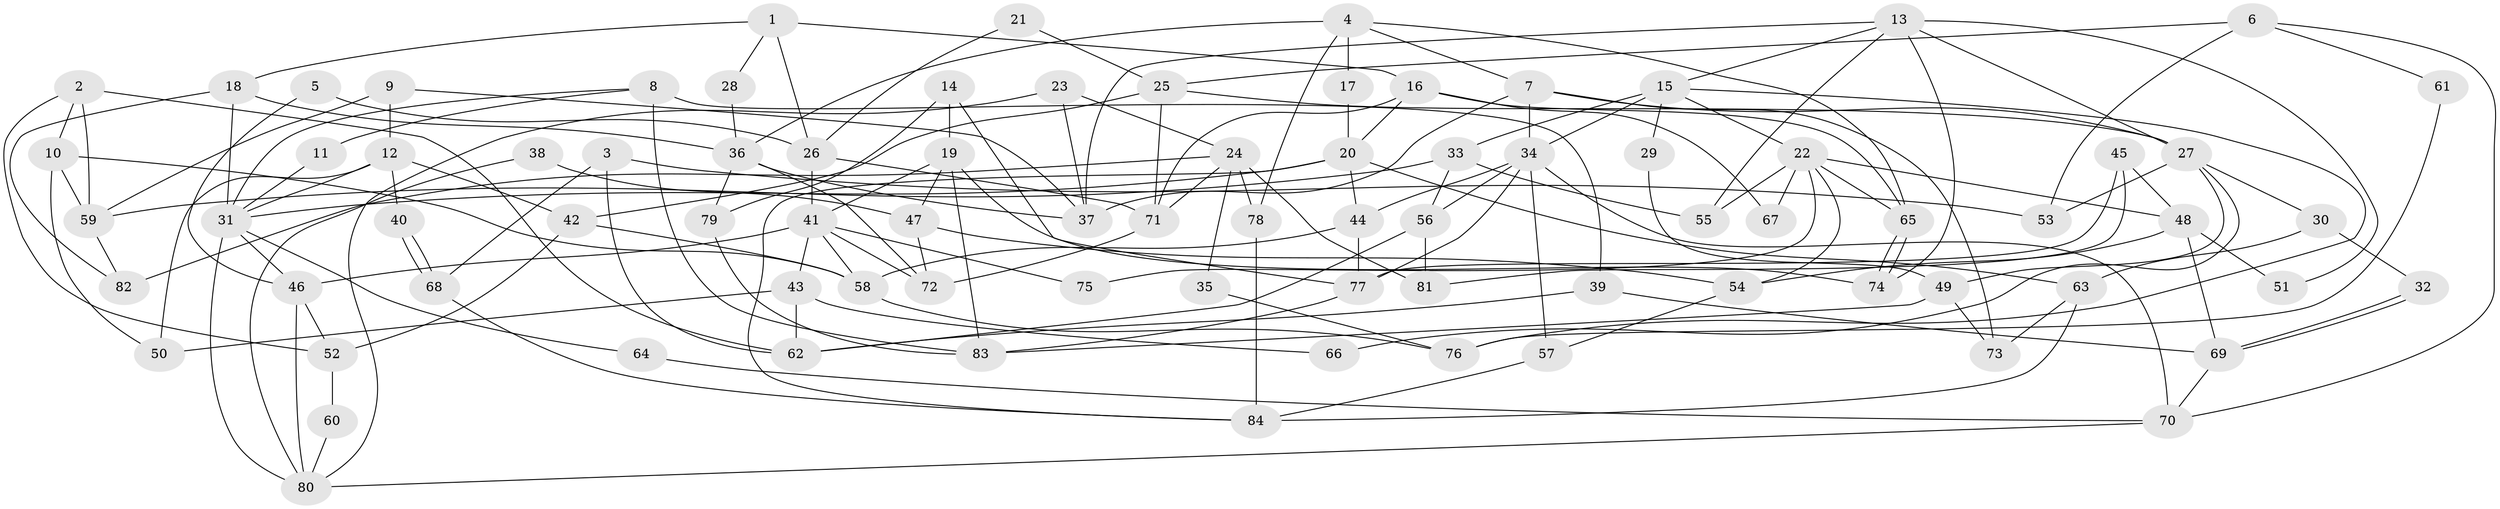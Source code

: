 // Generated by graph-tools (version 1.1) at 2025/02/03/09/25 03:02:10]
// undirected, 84 vertices, 168 edges
graph export_dot {
graph [start="1"]
  node [color=gray90,style=filled];
  1;
  2;
  3;
  4;
  5;
  6;
  7;
  8;
  9;
  10;
  11;
  12;
  13;
  14;
  15;
  16;
  17;
  18;
  19;
  20;
  21;
  22;
  23;
  24;
  25;
  26;
  27;
  28;
  29;
  30;
  31;
  32;
  33;
  34;
  35;
  36;
  37;
  38;
  39;
  40;
  41;
  42;
  43;
  44;
  45;
  46;
  47;
  48;
  49;
  50;
  51;
  52;
  53;
  54;
  55;
  56;
  57;
  58;
  59;
  60;
  61;
  62;
  63;
  64;
  65;
  66;
  67;
  68;
  69;
  70;
  71;
  72;
  73;
  74;
  75;
  76;
  77;
  78;
  79;
  80;
  81;
  82;
  83;
  84;
  1 -- 18;
  1 -- 26;
  1 -- 16;
  1 -- 28;
  2 -- 52;
  2 -- 59;
  2 -- 10;
  2 -- 62;
  3 -- 53;
  3 -- 68;
  3 -- 62;
  4 -- 78;
  4 -- 36;
  4 -- 7;
  4 -- 17;
  4 -- 65;
  5 -- 46;
  5 -- 26;
  6 -- 70;
  6 -- 25;
  6 -- 53;
  6 -- 61;
  7 -- 37;
  7 -- 27;
  7 -- 34;
  7 -- 73;
  8 -- 31;
  8 -- 83;
  8 -- 11;
  8 -- 39;
  9 -- 37;
  9 -- 12;
  9 -- 59;
  10 -- 58;
  10 -- 50;
  10 -- 59;
  11 -- 31;
  12 -- 50;
  12 -- 42;
  12 -- 31;
  12 -- 40;
  13 -- 55;
  13 -- 15;
  13 -- 27;
  13 -- 37;
  13 -- 51;
  13 -- 74;
  14 -- 77;
  14 -- 19;
  14 -- 79;
  15 -- 34;
  15 -- 33;
  15 -- 22;
  15 -- 29;
  15 -- 76;
  16 -- 65;
  16 -- 20;
  16 -- 67;
  16 -- 71;
  17 -- 20;
  18 -- 36;
  18 -- 31;
  18 -- 82;
  19 -- 47;
  19 -- 74;
  19 -- 41;
  19 -- 83;
  20 -- 84;
  20 -- 31;
  20 -- 44;
  20 -- 63;
  21 -- 25;
  21 -- 26;
  22 -- 65;
  22 -- 48;
  22 -- 54;
  22 -- 55;
  22 -- 67;
  22 -- 75;
  23 -- 80;
  23 -- 37;
  23 -- 24;
  24 -- 82;
  24 -- 35;
  24 -- 71;
  24 -- 78;
  24 -- 81;
  25 -- 27;
  25 -- 71;
  25 -- 42;
  26 -- 41;
  26 -- 71;
  27 -- 30;
  27 -- 49;
  27 -- 53;
  27 -- 66;
  28 -- 36;
  29 -- 49;
  30 -- 63;
  30 -- 32;
  31 -- 46;
  31 -- 64;
  31 -- 80;
  32 -- 69;
  32 -- 69;
  33 -- 56;
  33 -- 59;
  33 -- 55;
  34 -- 56;
  34 -- 44;
  34 -- 57;
  34 -- 70;
  34 -- 77;
  35 -- 76;
  36 -- 72;
  36 -- 79;
  36 -- 37;
  38 -- 47;
  38 -- 80;
  39 -- 62;
  39 -- 69;
  40 -- 68;
  40 -- 68;
  41 -- 46;
  41 -- 43;
  41 -- 58;
  41 -- 72;
  41 -- 75;
  42 -- 58;
  42 -- 52;
  43 -- 62;
  43 -- 50;
  43 -- 66;
  44 -- 58;
  44 -- 77;
  45 -- 48;
  45 -- 77;
  45 -- 81;
  46 -- 80;
  46 -- 52;
  47 -- 72;
  47 -- 54;
  48 -- 69;
  48 -- 51;
  48 -- 54;
  49 -- 83;
  49 -- 73;
  52 -- 60;
  54 -- 57;
  56 -- 81;
  56 -- 62;
  57 -- 84;
  58 -- 76;
  59 -- 82;
  60 -- 80;
  61 -- 76;
  63 -- 73;
  63 -- 84;
  64 -- 70;
  65 -- 74;
  65 -- 74;
  68 -- 84;
  69 -- 70;
  70 -- 80;
  71 -- 72;
  77 -- 83;
  78 -- 84;
  79 -- 83;
}
